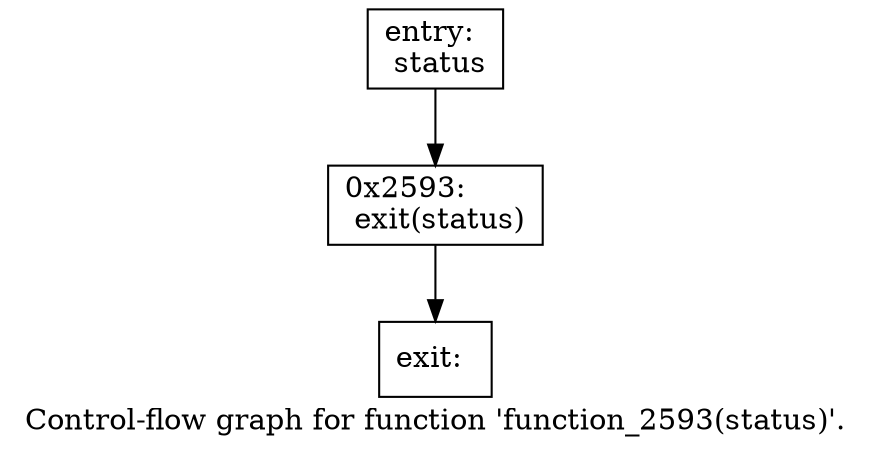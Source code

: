 digraph "Control-flow graph for function 'function_2593(status)'." {
  label="Control-flow graph for function 'function_2593(status)'.";
  node [shape=record];

  Node07713958 [label="{entry:\l  status\l}"];
  Node07713958 -> Node077136D0;
  Node077136D0 [label="{0x2593:\l  exit(status)\l}"];
  Node077136D0 -> Node07713520;
  Node07713520 [label="{exit:\l}"];

}
